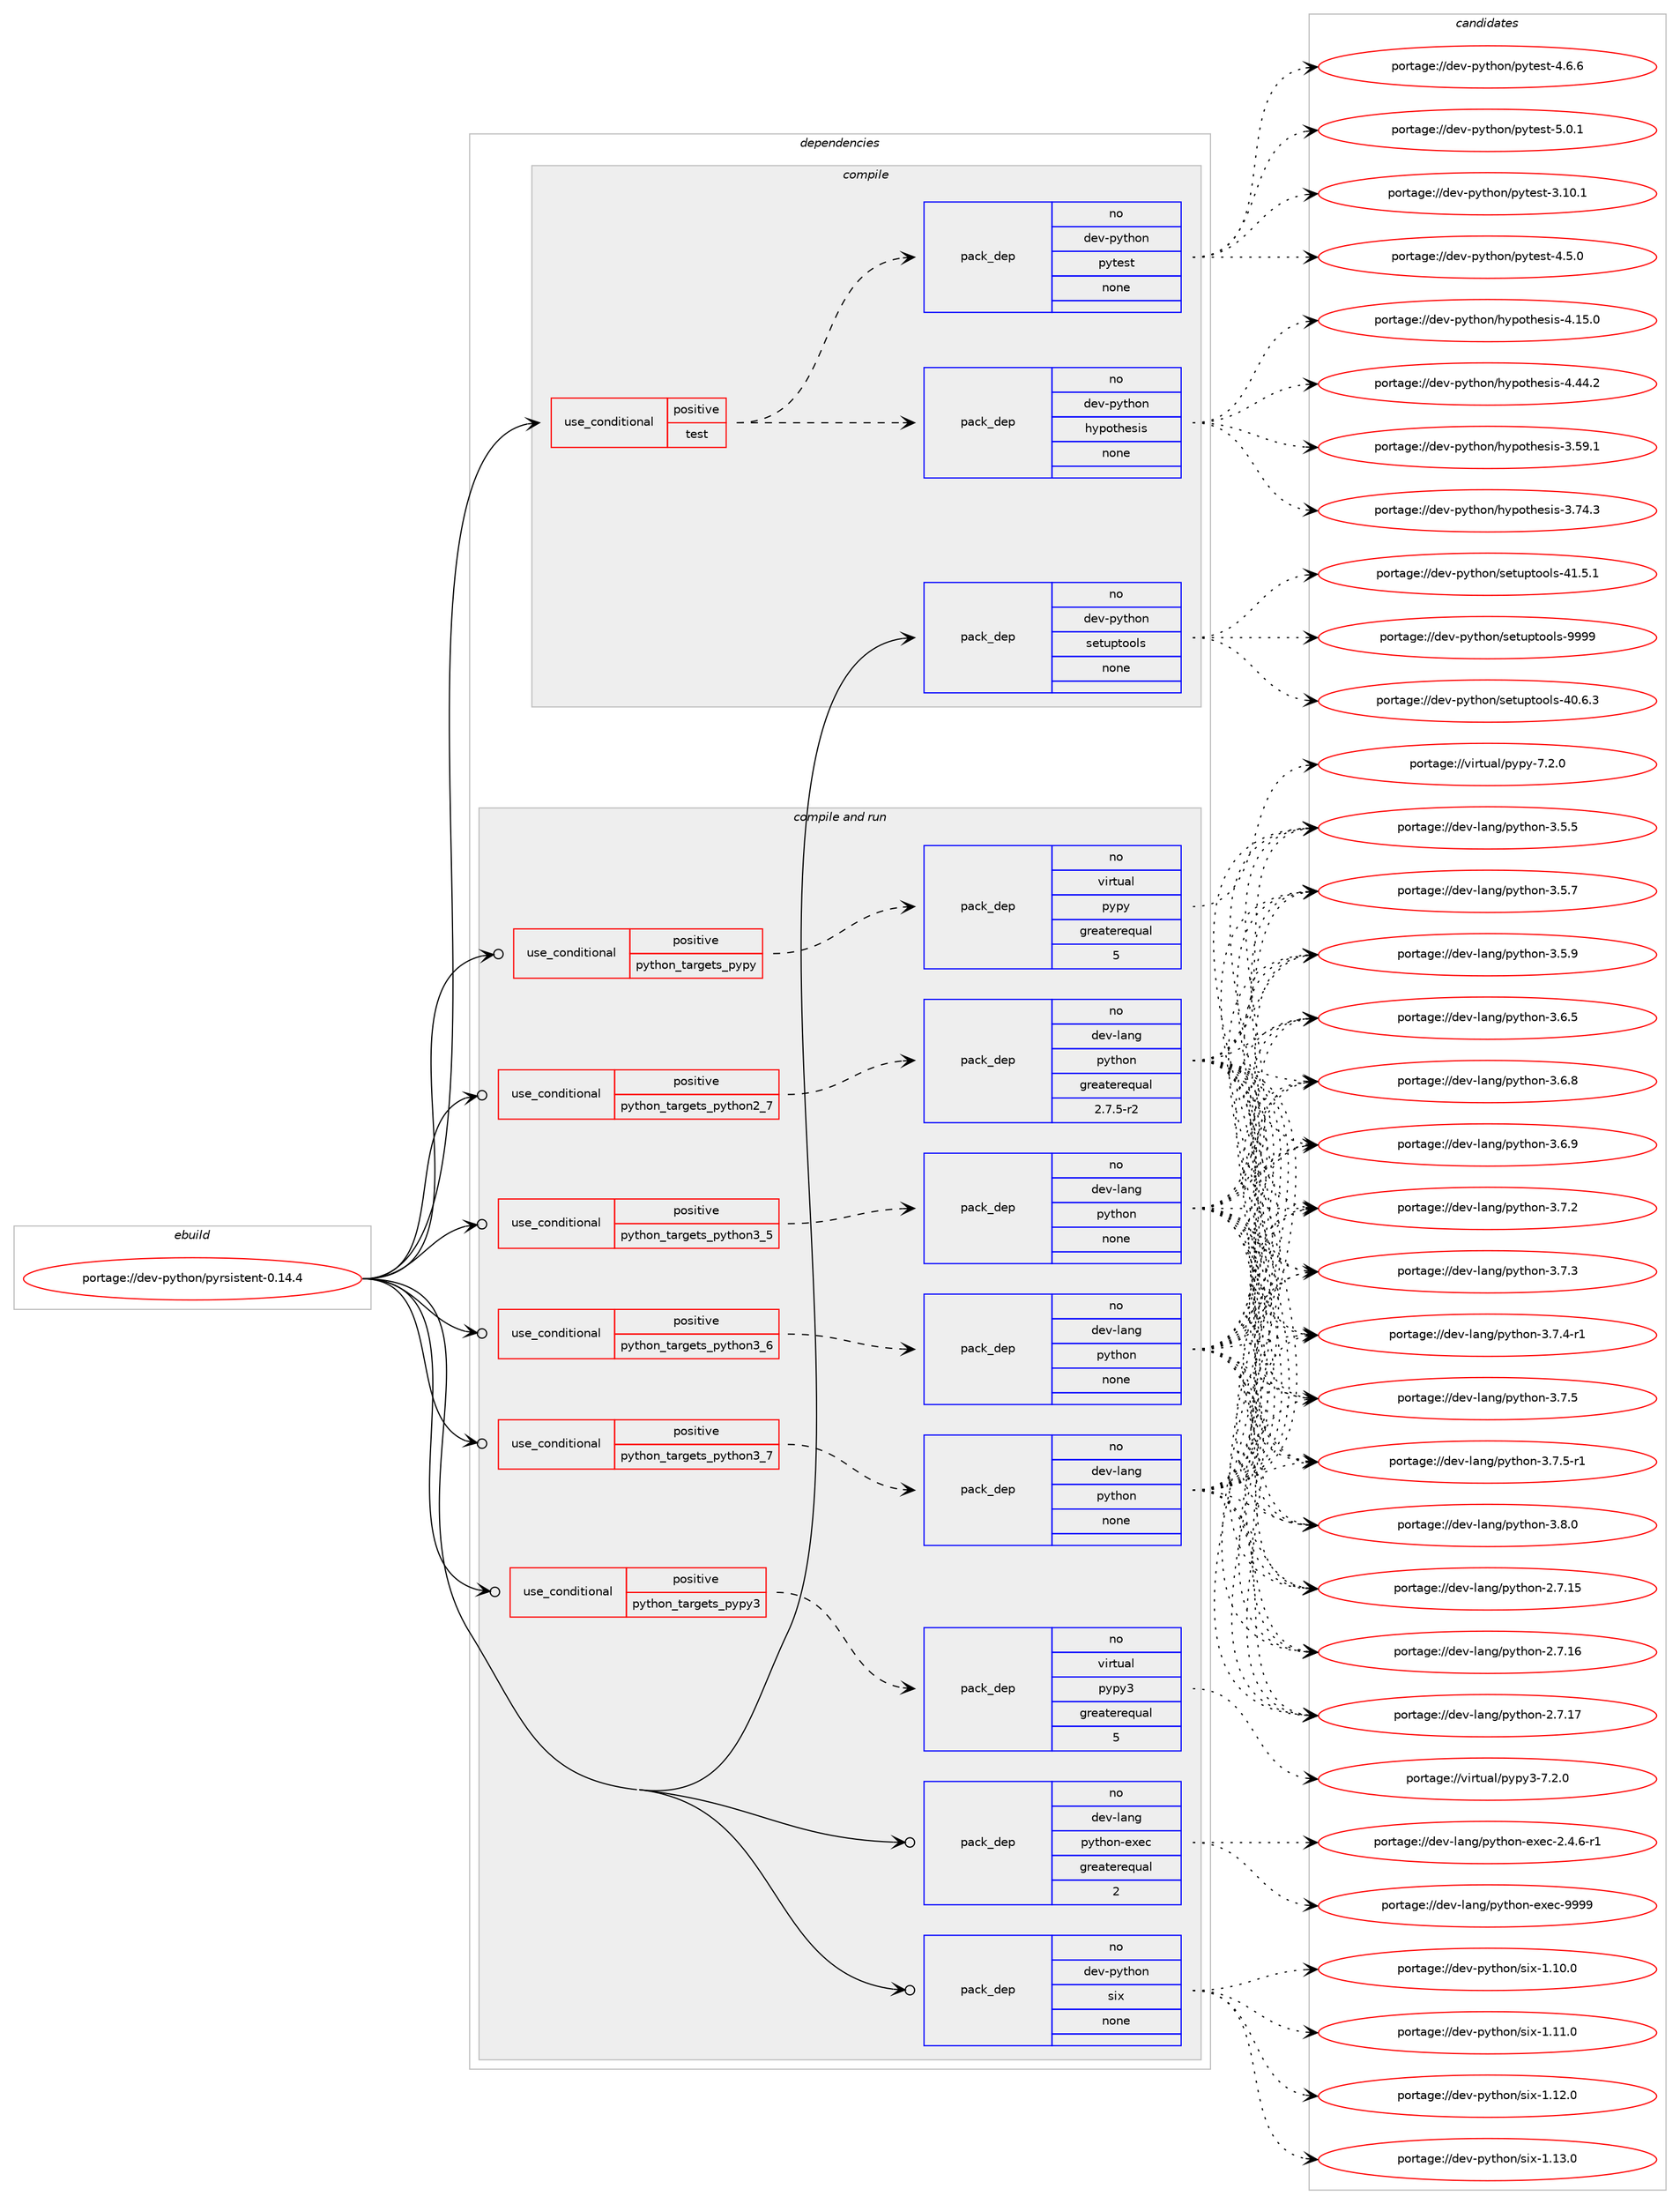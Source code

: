 digraph prolog {

# *************
# Graph options
# *************

newrank=true;
concentrate=true;
compound=true;
graph [rankdir=LR,fontname=Helvetica,fontsize=10,ranksep=1.5];#, ranksep=2.5, nodesep=0.2];
edge  [arrowhead=vee];
node  [fontname=Helvetica,fontsize=10];

# **********
# The ebuild
# **********

subgraph cluster_leftcol {
color=gray;
rank=same;
label=<<i>ebuild</i>>;
id [label="portage://dev-python/pyrsistent-0.14.4", color=red, width=4, href="../dev-python/pyrsistent-0.14.4.svg"];
}

# ****************
# The dependencies
# ****************

subgraph cluster_midcol {
color=gray;
label=<<i>dependencies</i>>;
subgraph cluster_compile {
fillcolor="#eeeeee";
style=filled;
label=<<i>compile</i>>;
subgraph cond36033 {
dependency163467 [label=<<TABLE BORDER="0" CELLBORDER="1" CELLSPACING="0" CELLPADDING="4"><TR><TD ROWSPAN="3" CELLPADDING="10">use_conditional</TD></TR><TR><TD>positive</TD></TR><TR><TD>test</TD></TR></TABLE>>, shape=none, color=red];
subgraph pack124053 {
dependency163468 [label=<<TABLE BORDER="0" CELLBORDER="1" CELLSPACING="0" CELLPADDING="4" WIDTH="220"><TR><TD ROWSPAN="6" CELLPADDING="30">pack_dep</TD></TR><TR><TD WIDTH="110">no</TD></TR><TR><TD>dev-python</TD></TR><TR><TD>hypothesis</TD></TR><TR><TD>none</TD></TR><TR><TD></TD></TR></TABLE>>, shape=none, color=blue];
}
dependency163467:e -> dependency163468:w [weight=20,style="dashed",arrowhead="vee"];
subgraph pack124054 {
dependency163469 [label=<<TABLE BORDER="0" CELLBORDER="1" CELLSPACING="0" CELLPADDING="4" WIDTH="220"><TR><TD ROWSPAN="6" CELLPADDING="30">pack_dep</TD></TR><TR><TD WIDTH="110">no</TD></TR><TR><TD>dev-python</TD></TR><TR><TD>pytest</TD></TR><TR><TD>none</TD></TR><TR><TD></TD></TR></TABLE>>, shape=none, color=blue];
}
dependency163467:e -> dependency163469:w [weight=20,style="dashed",arrowhead="vee"];
}
id:e -> dependency163467:w [weight=20,style="solid",arrowhead="vee"];
subgraph pack124055 {
dependency163470 [label=<<TABLE BORDER="0" CELLBORDER="1" CELLSPACING="0" CELLPADDING="4" WIDTH="220"><TR><TD ROWSPAN="6" CELLPADDING="30">pack_dep</TD></TR><TR><TD WIDTH="110">no</TD></TR><TR><TD>dev-python</TD></TR><TR><TD>setuptools</TD></TR><TR><TD>none</TD></TR><TR><TD></TD></TR></TABLE>>, shape=none, color=blue];
}
id:e -> dependency163470:w [weight=20,style="solid",arrowhead="vee"];
}
subgraph cluster_compileandrun {
fillcolor="#eeeeee";
style=filled;
label=<<i>compile and run</i>>;
subgraph cond36034 {
dependency163471 [label=<<TABLE BORDER="0" CELLBORDER="1" CELLSPACING="0" CELLPADDING="4"><TR><TD ROWSPAN="3" CELLPADDING="10">use_conditional</TD></TR><TR><TD>positive</TD></TR><TR><TD>python_targets_pypy</TD></TR></TABLE>>, shape=none, color=red];
subgraph pack124056 {
dependency163472 [label=<<TABLE BORDER="0" CELLBORDER="1" CELLSPACING="0" CELLPADDING="4" WIDTH="220"><TR><TD ROWSPAN="6" CELLPADDING="30">pack_dep</TD></TR><TR><TD WIDTH="110">no</TD></TR><TR><TD>virtual</TD></TR><TR><TD>pypy</TD></TR><TR><TD>greaterequal</TD></TR><TR><TD>5</TD></TR></TABLE>>, shape=none, color=blue];
}
dependency163471:e -> dependency163472:w [weight=20,style="dashed",arrowhead="vee"];
}
id:e -> dependency163471:w [weight=20,style="solid",arrowhead="odotvee"];
subgraph cond36035 {
dependency163473 [label=<<TABLE BORDER="0" CELLBORDER="1" CELLSPACING="0" CELLPADDING="4"><TR><TD ROWSPAN="3" CELLPADDING="10">use_conditional</TD></TR><TR><TD>positive</TD></TR><TR><TD>python_targets_pypy3</TD></TR></TABLE>>, shape=none, color=red];
subgraph pack124057 {
dependency163474 [label=<<TABLE BORDER="0" CELLBORDER="1" CELLSPACING="0" CELLPADDING="4" WIDTH="220"><TR><TD ROWSPAN="6" CELLPADDING="30">pack_dep</TD></TR><TR><TD WIDTH="110">no</TD></TR><TR><TD>virtual</TD></TR><TR><TD>pypy3</TD></TR><TR><TD>greaterequal</TD></TR><TR><TD>5</TD></TR></TABLE>>, shape=none, color=blue];
}
dependency163473:e -> dependency163474:w [weight=20,style="dashed",arrowhead="vee"];
}
id:e -> dependency163473:w [weight=20,style="solid",arrowhead="odotvee"];
subgraph cond36036 {
dependency163475 [label=<<TABLE BORDER="0" CELLBORDER="1" CELLSPACING="0" CELLPADDING="4"><TR><TD ROWSPAN="3" CELLPADDING="10">use_conditional</TD></TR><TR><TD>positive</TD></TR><TR><TD>python_targets_python2_7</TD></TR></TABLE>>, shape=none, color=red];
subgraph pack124058 {
dependency163476 [label=<<TABLE BORDER="0" CELLBORDER="1" CELLSPACING="0" CELLPADDING="4" WIDTH="220"><TR><TD ROWSPAN="6" CELLPADDING="30">pack_dep</TD></TR><TR><TD WIDTH="110">no</TD></TR><TR><TD>dev-lang</TD></TR><TR><TD>python</TD></TR><TR><TD>greaterequal</TD></TR><TR><TD>2.7.5-r2</TD></TR></TABLE>>, shape=none, color=blue];
}
dependency163475:e -> dependency163476:w [weight=20,style="dashed",arrowhead="vee"];
}
id:e -> dependency163475:w [weight=20,style="solid",arrowhead="odotvee"];
subgraph cond36037 {
dependency163477 [label=<<TABLE BORDER="0" CELLBORDER="1" CELLSPACING="0" CELLPADDING="4"><TR><TD ROWSPAN="3" CELLPADDING="10">use_conditional</TD></TR><TR><TD>positive</TD></TR><TR><TD>python_targets_python3_5</TD></TR></TABLE>>, shape=none, color=red];
subgraph pack124059 {
dependency163478 [label=<<TABLE BORDER="0" CELLBORDER="1" CELLSPACING="0" CELLPADDING="4" WIDTH="220"><TR><TD ROWSPAN="6" CELLPADDING="30">pack_dep</TD></TR><TR><TD WIDTH="110">no</TD></TR><TR><TD>dev-lang</TD></TR><TR><TD>python</TD></TR><TR><TD>none</TD></TR><TR><TD></TD></TR></TABLE>>, shape=none, color=blue];
}
dependency163477:e -> dependency163478:w [weight=20,style="dashed",arrowhead="vee"];
}
id:e -> dependency163477:w [weight=20,style="solid",arrowhead="odotvee"];
subgraph cond36038 {
dependency163479 [label=<<TABLE BORDER="0" CELLBORDER="1" CELLSPACING="0" CELLPADDING="4"><TR><TD ROWSPAN="3" CELLPADDING="10">use_conditional</TD></TR><TR><TD>positive</TD></TR><TR><TD>python_targets_python3_6</TD></TR></TABLE>>, shape=none, color=red];
subgraph pack124060 {
dependency163480 [label=<<TABLE BORDER="0" CELLBORDER="1" CELLSPACING="0" CELLPADDING="4" WIDTH="220"><TR><TD ROWSPAN="6" CELLPADDING="30">pack_dep</TD></TR><TR><TD WIDTH="110">no</TD></TR><TR><TD>dev-lang</TD></TR><TR><TD>python</TD></TR><TR><TD>none</TD></TR><TR><TD></TD></TR></TABLE>>, shape=none, color=blue];
}
dependency163479:e -> dependency163480:w [weight=20,style="dashed",arrowhead="vee"];
}
id:e -> dependency163479:w [weight=20,style="solid",arrowhead="odotvee"];
subgraph cond36039 {
dependency163481 [label=<<TABLE BORDER="0" CELLBORDER="1" CELLSPACING="0" CELLPADDING="4"><TR><TD ROWSPAN="3" CELLPADDING="10">use_conditional</TD></TR><TR><TD>positive</TD></TR><TR><TD>python_targets_python3_7</TD></TR></TABLE>>, shape=none, color=red];
subgraph pack124061 {
dependency163482 [label=<<TABLE BORDER="0" CELLBORDER="1" CELLSPACING="0" CELLPADDING="4" WIDTH="220"><TR><TD ROWSPAN="6" CELLPADDING="30">pack_dep</TD></TR><TR><TD WIDTH="110">no</TD></TR><TR><TD>dev-lang</TD></TR><TR><TD>python</TD></TR><TR><TD>none</TD></TR><TR><TD></TD></TR></TABLE>>, shape=none, color=blue];
}
dependency163481:e -> dependency163482:w [weight=20,style="dashed",arrowhead="vee"];
}
id:e -> dependency163481:w [weight=20,style="solid",arrowhead="odotvee"];
subgraph pack124062 {
dependency163483 [label=<<TABLE BORDER="0" CELLBORDER="1" CELLSPACING="0" CELLPADDING="4" WIDTH="220"><TR><TD ROWSPAN="6" CELLPADDING="30">pack_dep</TD></TR><TR><TD WIDTH="110">no</TD></TR><TR><TD>dev-lang</TD></TR><TR><TD>python-exec</TD></TR><TR><TD>greaterequal</TD></TR><TR><TD>2</TD></TR></TABLE>>, shape=none, color=blue];
}
id:e -> dependency163483:w [weight=20,style="solid",arrowhead="odotvee"];
subgraph pack124063 {
dependency163484 [label=<<TABLE BORDER="0" CELLBORDER="1" CELLSPACING="0" CELLPADDING="4" WIDTH="220"><TR><TD ROWSPAN="6" CELLPADDING="30">pack_dep</TD></TR><TR><TD WIDTH="110">no</TD></TR><TR><TD>dev-python</TD></TR><TR><TD>six</TD></TR><TR><TD>none</TD></TR><TR><TD></TD></TR></TABLE>>, shape=none, color=blue];
}
id:e -> dependency163484:w [weight=20,style="solid",arrowhead="odotvee"];
}
subgraph cluster_run {
fillcolor="#eeeeee";
style=filled;
label=<<i>run</i>>;
}
}

# **************
# The candidates
# **************

subgraph cluster_choices {
rank=same;
color=gray;
label=<<i>candidates</i>>;

subgraph choice124053 {
color=black;
nodesep=1;
choiceportage100101118451121211161041111104710412111211111610410111510511545514653574649 [label="portage://dev-python/hypothesis-3.59.1", color=red, width=4,href="../dev-python/hypothesis-3.59.1.svg"];
choiceportage100101118451121211161041111104710412111211111610410111510511545514655524651 [label="portage://dev-python/hypothesis-3.74.3", color=red, width=4,href="../dev-python/hypothesis-3.74.3.svg"];
choiceportage100101118451121211161041111104710412111211111610410111510511545524649534648 [label="portage://dev-python/hypothesis-4.15.0", color=red, width=4,href="../dev-python/hypothesis-4.15.0.svg"];
choiceportage100101118451121211161041111104710412111211111610410111510511545524652524650 [label="portage://dev-python/hypothesis-4.44.2", color=red, width=4,href="../dev-python/hypothesis-4.44.2.svg"];
dependency163468:e -> choiceportage100101118451121211161041111104710412111211111610410111510511545514653574649:w [style=dotted,weight="100"];
dependency163468:e -> choiceportage100101118451121211161041111104710412111211111610410111510511545514655524651:w [style=dotted,weight="100"];
dependency163468:e -> choiceportage100101118451121211161041111104710412111211111610410111510511545524649534648:w [style=dotted,weight="100"];
dependency163468:e -> choiceportage100101118451121211161041111104710412111211111610410111510511545524652524650:w [style=dotted,weight="100"];
}
subgraph choice124054 {
color=black;
nodesep=1;
choiceportage100101118451121211161041111104711212111610111511645514649484649 [label="portage://dev-python/pytest-3.10.1", color=red, width=4,href="../dev-python/pytest-3.10.1.svg"];
choiceportage1001011184511212111610411111047112121116101115116455246534648 [label="portage://dev-python/pytest-4.5.0", color=red, width=4,href="../dev-python/pytest-4.5.0.svg"];
choiceportage1001011184511212111610411111047112121116101115116455246544654 [label="portage://dev-python/pytest-4.6.6", color=red, width=4,href="../dev-python/pytest-4.6.6.svg"];
choiceportage1001011184511212111610411111047112121116101115116455346484649 [label="portage://dev-python/pytest-5.0.1", color=red, width=4,href="../dev-python/pytest-5.0.1.svg"];
dependency163469:e -> choiceportage100101118451121211161041111104711212111610111511645514649484649:w [style=dotted,weight="100"];
dependency163469:e -> choiceportage1001011184511212111610411111047112121116101115116455246534648:w [style=dotted,weight="100"];
dependency163469:e -> choiceportage1001011184511212111610411111047112121116101115116455246544654:w [style=dotted,weight="100"];
dependency163469:e -> choiceportage1001011184511212111610411111047112121116101115116455346484649:w [style=dotted,weight="100"];
}
subgraph choice124055 {
color=black;
nodesep=1;
choiceportage100101118451121211161041111104711510111611711211611111110811545524846544651 [label="portage://dev-python/setuptools-40.6.3", color=red, width=4,href="../dev-python/setuptools-40.6.3.svg"];
choiceportage100101118451121211161041111104711510111611711211611111110811545524946534649 [label="portage://dev-python/setuptools-41.5.1", color=red, width=4,href="../dev-python/setuptools-41.5.1.svg"];
choiceportage10010111845112121116104111110471151011161171121161111111081154557575757 [label="portage://dev-python/setuptools-9999", color=red, width=4,href="../dev-python/setuptools-9999.svg"];
dependency163470:e -> choiceportage100101118451121211161041111104711510111611711211611111110811545524846544651:w [style=dotted,weight="100"];
dependency163470:e -> choiceportage100101118451121211161041111104711510111611711211611111110811545524946534649:w [style=dotted,weight="100"];
dependency163470:e -> choiceportage10010111845112121116104111110471151011161171121161111111081154557575757:w [style=dotted,weight="100"];
}
subgraph choice124056 {
color=black;
nodesep=1;
choiceportage1181051141161179710847112121112121455546504648 [label="portage://virtual/pypy-7.2.0", color=red, width=4,href="../virtual/pypy-7.2.0.svg"];
dependency163472:e -> choiceportage1181051141161179710847112121112121455546504648:w [style=dotted,weight="100"];
}
subgraph choice124057 {
color=black;
nodesep=1;
choiceportage118105114116117971084711212111212151455546504648 [label="portage://virtual/pypy3-7.2.0", color=red, width=4,href="../virtual/pypy3-7.2.0.svg"];
dependency163474:e -> choiceportage118105114116117971084711212111212151455546504648:w [style=dotted,weight="100"];
}
subgraph choice124058 {
color=black;
nodesep=1;
choiceportage10010111845108971101034711212111610411111045504655464953 [label="portage://dev-lang/python-2.7.15", color=red, width=4,href="../dev-lang/python-2.7.15.svg"];
choiceportage10010111845108971101034711212111610411111045504655464954 [label="portage://dev-lang/python-2.7.16", color=red, width=4,href="../dev-lang/python-2.7.16.svg"];
choiceportage10010111845108971101034711212111610411111045504655464955 [label="portage://dev-lang/python-2.7.17", color=red, width=4,href="../dev-lang/python-2.7.17.svg"];
choiceportage100101118451089711010347112121116104111110455146534653 [label="portage://dev-lang/python-3.5.5", color=red, width=4,href="../dev-lang/python-3.5.5.svg"];
choiceportage100101118451089711010347112121116104111110455146534655 [label="portage://dev-lang/python-3.5.7", color=red, width=4,href="../dev-lang/python-3.5.7.svg"];
choiceportage100101118451089711010347112121116104111110455146534657 [label="portage://dev-lang/python-3.5.9", color=red, width=4,href="../dev-lang/python-3.5.9.svg"];
choiceportage100101118451089711010347112121116104111110455146544653 [label="portage://dev-lang/python-3.6.5", color=red, width=4,href="../dev-lang/python-3.6.5.svg"];
choiceportage100101118451089711010347112121116104111110455146544656 [label="portage://dev-lang/python-3.6.8", color=red, width=4,href="../dev-lang/python-3.6.8.svg"];
choiceportage100101118451089711010347112121116104111110455146544657 [label="portage://dev-lang/python-3.6.9", color=red, width=4,href="../dev-lang/python-3.6.9.svg"];
choiceportage100101118451089711010347112121116104111110455146554650 [label="portage://dev-lang/python-3.7.2", color=red, width=4,href="../dev-lang/python-3.7.2.svg"];
choiceportage100101118451089711010347112121116104111110455146554651 [label="portage://dev-lang/python-3.7.3", color=red, width=4,href="../dev-lang/python-3.7.3.svg"];
choiceportage1001011184510897110103471121211161041111104551465546524511449 [label="portage://dev-lang/python-3.7.4-r1", color=red, width=4,href="../dev-lang/python-3.7.4-r1.svg"];
choiceportage100101118451089711010347112121116104111110455146554653 [label="portage://dev-lang/python-3.7.5", color=red, width=4,href="../dev-lang/python-3.7.5.svg"];
choiceportage1001011184510897110103471121211161041111104551465546534511449 [label="portage://dev-lang/python-3.7.5-r1", color=red, width=4,href="../dev-lang/python-3.7.5-r1.svg"];
choiceportage100101118451089711010347112121116104111110455146564648 [label="portage://dev-lang/python-3.8.0", color=red, width=4,href="../dev-lang/python-3.8.0.svg"];
dependency163476:e -> choiceportage10010111845108971101034711212111610411111045504655464953:w [style=dotted,weight="100"];
dependency163476:e -> choiceportage10010111845108971101034711212111610411111045504655464954:w [style=dotted,weight="100"];
dependency163476:e -> choiceportage10010111845108971101034711212111610411111045504655464955:w [style=dotted,weight="100"];
dependency163476:e -> choiceportage100101118451089711010347112121116104111110455146534653:w [style=dotted,weight="100"];
dependency163476:e -> choiceportage100101118451089711010347112121116104111110455146534655:w [style=dotted,weight="100"];
dependency163476:e -> choiceportage100101118451089711010347112121116104111110455146534657:w [style=dotted,weight="100"];
dependency163476:e -> choiceportage100101118451089711010347112121116104111110455146544653:w [style=dotted,weight="100"];
dependency163476:e -> choiceportage100101118451089711010347112121116104111110455146544656:w [style=dotted,weight="100"];
dependency163476:e -> choiceportage100101118451089711010347112121116104111110455146544657:w [style=dotted,weight="100"];
dependency163476:e -> choiceportage100101118451089711010347112121116104111110455146554650:w [style=dotted,weight="100"];
dependency163476:e -> choiceportage100101118451089711010347112121116104111110455146554651:w [style=dotted,weight="100"];
dependency163476:e -> choiceportage1001011184510897110103471121211161041111104551465546524511449:w [style=dotted,weight="100"];
dependency163476:e -> choiceportage100101118451089711010347112121116104111110455146554653:w [style=dotted,weight="100"];
dependency163476:e -> choiceportage1001011184510897110103471121211161041111104551465546534511449:w [style=dotted,weight="100"];
dependency163476:e -> choiceportage100101118451089711010347112121116104111110455146564648:w [style=dotted,weight="100"];
}
subgraph choice124059 {
color=black;
nodesep=1;
choiceportage10010111845108971101034711212111610411111045504655464953 [label="portage://dev-lang/python-2.7.15", color=red, width=4,href="../dev-lang/python-2.7.15.svg"];
choiceportage10010111845108971101034711212111610411111045504655464954 [label="portage://dev-lang/python-2.7.16", color=red, width=4,href="../dev-lang/python-2.7.16.svg"];
choiceportage10010111845108971101034711212111610411111045504655464955 [label="portage://dev-lang/python-2.7.17", color=red, width=4,href="../dev-lang/python-2.7.17.svg"];
choiceportage100101118451089711010347112121116104111110455146534653 [label="portage://dev-lang/python-3.5.5", color=red, width=4,href="../dev-lang/python-3.5.5.svg"];
choiceportage100101118451089711010347112121116104111110455146534655 [label="portage://dev-lang/python-3.5.7", color=red, width=4,href="../dev-lang/python-3.5.7.svg"];
choiceportage100101118451089711010347112121116104111110455146534657 [label="portage://dev-lang/python-3.5.9", color=red, width=4,href="../dev-lang/python-3.5.9.svg"];
choiceportage100101118451089711010347112121116104111110455146544653 [label="portage://dev-lang/python-3.6.5", color=red, width=4,href="../dev-lang/python-3.6.5.svg"];
choiceportage100101118451089711010347112121116104111110455146544656 [label="portage://dev-lang/python-3.6.8", color=red, width=4,href="../dev-lang/python-3.6.8.svg"];
choiceportage100101118451089711010347112121116104111110455146544657 [label="portage://dev-lang/python-3.6.9", color=red, width=4,href="../dev-lang/python-3.6.9.svg"];
choiceportage100101118451089711010347112121116104111110455146554650 [label="portage://dev-lang/python-3.7.2", color=red, width=4,href="../dev-lang/python-3.7.2.svg"];
choiceportage100101118451089711010347112121116104111110455146554651 [label="portage://dev-lang/python-3.7.3", color=red, width=4,href="../dev-lang/python-3.7.3.svg"];
choiceportage1001011184510897110103471121211161041111104551465546524511449 [label="portage://dev-lang/python-3.7.4-r1", color=red, width=4,href="../dev-lang/python-3.7.4-r1.svg"];
choiceportage100101118451089711010347112121116104111110455146554653 [label="portage://dev-lang/python-3.7.5", color=red, width=4,href="../dev-lang/python-3.7.5.svg"];
choiceportage1001011184510897110103471121211161041111104551465546534511449 [label="portage://dev-lang/python-3.7.5-r1", color=red, width=4,href="../dev-lang/python-3.7.5-r1.svg"];
choiceportage100101118451089711010347112121116104111110455146564648 [label="portage://dev-lang/python-3.8.0", color=red, width=4,href="../dev-lang/python-3.8.0.svg"];
dependency163478:e -> choiceportage10010111845108971101034711212111610411111045504655464953:w [style=dotted,weight="100"];
dependency163478:e -> choiceportage10010111845108971101034711212111610411111045504655464954:w [style=dotted,weight="100"];
dependency163478:e -> choiceportage10010111845108971101034711212111610411111045504655464955:w [style=dotted,weight="100"];
dependency163478:e -> choiceportage100101118451089711010347112121116104111110455146534653:w [style=dotted,weight="100"];
dependency163478:e -> choiceportage100101118451089711010347112121116104111110455146534655:w [style=dotted,weight="100"];
dependency163478:e -> choiceportage100101118451089711010347112121116104111110455146534657:w [style=dotted,weight="100"];
dependency163478:e -> choiceportage100101118451089711010347112121116104111110455146544653:w [style=dotted,weight="100"];
dependency163478:e -> choiceportage100101118451089711010347112121116104111110455146544656:w [style=dotted,weight="100"];
dependency163478:e -> choiceportage100101118451089711010347112121116104111110455146544657:w [style=dotted,weight="100"];
dependency163478:e -> choiceportage100101118451089711010347112121116104111110455146554650:w [style=dotted,weight="100"];
dependency163478:e -> choiceportage100101118451089711010347112121116104111110455146554651:w [style=dotted,weight="100"];
dependency163478:e -> choiceportage1001011184510897110103471121211161041111104551465546524511449:w [style=dotted,weight="100"];
dependency163478:e -> choiceportage100101118451089711010347112121116104111110455146554653:w [style=dotted,weight="100"];
dependency163478:e -> choiceportage1001011184510897110103471121211161041111104551465546534511449:w [style=dotted,weight="100"];
dependency163478:e -> choiceportage100101118451089711010347112121116104111110455146564648:w [style=dotted,weight="100"];
}
subgraph choice124060 {
color=black;
nodesep=1;
choiceportage10010111845108971101034711212111610411111045504655464953 [label="portage://dev-lang/python-2.7.15", color=red, width=4,href="../dev-lang/python-2.7.15.svg"];
choiceportage10010111845108971101034711212111610411111045504655464954 [label="portage://dev-lang/python-2.7.16", color=red, width=4,href="../dev-lang/python-2.7.16.svg"];
choiceportage10010111845108971101034711212111610411111045504655464955 [label="portage://dev-lang/python-2.7.17", color=red, width=4,href="../dev-lang/python-2.7.17.svg"];
choiceportage100101118451089711010347112121116104111110455146534653 [label="portage://dev-lang/python-3.5.5", color=red, width=4,href="../dev-lang/python-3.5.5.svg"];
choiceportage100101118451089711010347112121116104111110455146534655 [label="portage://dev-lang/python-3.5.7", color=red, width=4,href="../dev-lang/python-3.5.7.svg"];
choiceportage100101118451089711010347112121116104111110455146534657 [label="portage://dev-lang/python-3.5.9", color=red, width=4,href="../dev-lang/python-3.5.9.svg"];
choiceportage100101118451089711010347112121116104111110455146544653 [label="portage://dev-lang/python-3.6.5", color=red, width=4,href="../dev-lang/python-3.6.5.svg"];
choiceportage100101118451089711010347112121116104111110455146544656 [label="portage://dev-lang/python-3.6.8", color=red, width=4,href="../dev-lang/python-3.6.8.svg"];
choiceportage100101118451089711010347112121116104111110455146544657 [label="portage://dev-lang/python-3.6.9", color=red, width=4,href="../dev-lang/python-3.6.9.svg"];
choiceportage100101118451089711010347112121116104111110455146554650 [label="portage://dev-lang/python-3.7.2", color=red, width=4,href="../dev-lang/python-3.7.2.svg"];
choiceportage100101118451089711010347112121116104111110455146554651 [label="portage://dev-lang/python-3.7.3", color=red, width=4,href="../dev-lang/python-3.7.3.svg"];
choiceportage1001011184510897110103471121211161041111104551465546524511449 [label="portage://dev-lang/python-3.7.4-r1", color=red, width=4,href="../dev-lang/python-3.7.4-r1.svg"];
choiceportage100101118451089711010347112121116104111110455146554653 [label="portage://dev-lang/python-3.7.5", color=red, width=4,href="../dev-lang/python-3.7.5.svg"];
choiceportage1001011184510897110103471121211161041111104551465546534511449 [label="portage://dev-lang/python-3.7.5-r1", color=red, width=4,href="../dev-lang/python-3.7.5-r1.svg"];
choiceportage100101118451089711010347112121116104111110455146564648 [label="portage://dev-lang/python-3.8.0", color=red, width=4,href="../dev-lang/python-3.8.0.svg"];
dependency163480:e -> choiceportage10010111845108971101034711212111610411111045504655464953:w [style=dotted,weight="100"];
dependency163480:e -> choiceportage10010111845108971101034711212111610411111045504655464954:w [style=dotted,weight="100"];
dependency163480:e -> choiceportage10010111845108971101034711212111610411111045504655464955:w [style=dotted,weight="100"];
dependency163480:e -> choiceportage100101118451089711010347112121116104111110455146534653:w [style=dotted,weight="100"];
dependency163480:e -> choiceportage100101118451089711010347112121116104111110455146534655:w [style=dotted,weight="100"];
dependency163480:e -> choiceportage100101118451089711010347112121116104111110455146534657:w [style=dotted,weight="100"];
dependency163480:e -> choiceportage100101118451089711010347112121116104111110455146544653:w [style=dotted,weight="100"];
dependency163480:e -> choiceportage100101118451089711010347112121116104111110455146544656:w [style=dotted,weight="100"];
dependency163480:e -> choiceportage100101118451089711010347112121116104111110455146544657:w [style=dotted,weight="100"];
dependency163480:e -> choiceportage100101118451089711010347112121116104111110455146554650:w [style=dotted,weight="100"];
dependency163480:e -> choiceportage100101118451089711010347112121116104111110455146554651:w [style=dotted,weight="100"];
dependency163480:e -> choiceportage1001011184510897110103471121211161041111104551465546524511449:w [style=dotted,weight="100"];
dependency163480:e -> choiceportage100101118451089711010347112121116104111110455146554653:w [style=dotted,weight="100"];
dependency163480:e -> choiceportage1001011184510897110103471121211161041111104551465546534511449:w [style=dotted,weight="100"];
dependency163480:e -> choiceportage100101118451089711010347112121116104111110455146564648:w [style=dotted,weight="100"];
}
subgraph choice124061 {
color=black;
nodesep=1;
choiceportage10010111845108971101034711212111610411111045504655464953 [label="portage://dev-lang/python-2.7.15", color=red, width=4,href="../dev-lang/python-2.7.15.svg"];
choiceportage10010111845108971101034711212111610411111045504655464954 [label="portage://dev-lang/python-2.7.16", color=red, width=4,href="../dev-lang/python-2.7.16.svg"];
choiceportage10010111845108971101034711212111610411111045504655464955 [label="portage://dev-lang/python-2.7.17", color=red, width=4,href="../dev-lang/python-2.7.17.svg"];
choiceportage100101118451089711010347112121116104111110455146534653 [label="portage://dev-lang/python-3.5.5", color=red, width=4,href="../dev-lang/python-3.5.5.svg"];
choiceportage100101118451089711010347112121116104111110455146534655 [label="portage://dev-lang/python-3.5.7", color=red, width=4,href="../dev-lang/python-3.5.7.svg"];
choiceportage100101118451089711010347112121116104111110455146534657 [label="portage://dev-lang/python-3.5.9", color=red, width=4,href="../dev-lang/python-3.5.9.svg"];
choiceportage100101118451089711010347112121116104111110455146544653 [label="portage://dev-lang/python-3.6.5", color=red, width=4,href="../dev-lang/python-3.6.5.svg"];
choiceportage100101118451089711010347112121116104111110455146544656 [label="portage://dev-lang/python-3.6.8", color=red, width=4,href="../dev-lang/python-3.6.8.svg"];
choiceportage100101118451089711010347112121116104111110455146544657 [label="portage://dev-lang/python-3.6.9", color=red, width=4,href="../dev-lang/python-3.6.9.svg"];
choiceportage100101118451089711010347112121116104111110455146554650 [label="portage://dev-lang/python-3.7.2", color=red, width=4,href="../dev-lang/python-3.7.2.svg"];
choiceportage100101118451089711010347112121116104111110455146554651 [label="portage://dev-lang/python-3.7.3", color=red, width=4,href="../dev-lang/python-3.7.3.svg"];
choiceportage1001011184510897110103471121211161041111104551465546524511449 [label="portage://dev-lang/python-3.7.4-r1", color=red, width=4,href="../dev-lang/python-3.7.4-r1.svg"];
choiceportage100101118451089711010347112121116104111110455146554653 [label="portage://dev-lang/python-3.7.5", color=red, width=4,href="../dev-lang/python-3.7.5.svg"];
choiceportage1001011184510897110103471121211161041111104551465546534511449 [label="portage://dev-lang/python-3.7.5-r1", color=red, width=4,href="../dev-lang/python-3.7.5-r1.svg"];
choiceportage100101118451089711010347112121116104111110455146564648 [label="portage://dev-lang/python-3.8.0", color=red, width=4,href="../dev-lang/python-3.8.0.svg"];
dependency163482:e -> choiceportage10010111845108971101034711212111610411111045504655464953:w [style=dotted,weight="100"];
dependency163482:e -> choiceportage10010111845108971101034711212111610411111045504655464954:w [style=dotted,weight="100"];
dependency163482:e -> choiceportage10010111845108971101034711212111610411111045504655464955:w [style=dotted,weight="100"];
dependency163482:e -> choiceportage100101118451089711010347112121116104111110455146534653:w [style=dotted,weight="100"];
dependency163482:e -> choiceportage100101118451089711010347112121116104111110455146534655:w [style=dotted,weight="100"];
dependency163482:e -> choiceportage100101118451089711010347112121116104111110455146534657:w [style=dotted,weight="100"];
dependency163482:e -> choiceportage100101118451089711010347112121116104111110455146544653:w [style=dotted,weight="100"];
dependency163482:e -> choiceportage100101118451089711010347112121116104111110455146544656:w [style=dotted,weight="100"];
dependency163482:e -> choiceportage100101118451089711010347112121116104111110455146544657:w [style=dotted,weight="100"];
dependency163482:e -> choiceportage100101118451089711010347112121116104111110455146554650:w [style=dotted,weight="100"];
dependency163482:e -> choiceportage100101118451089711010347112121116104111110455146554651:w [style=dotted,weight="100"];
dependency163482:e -> choiceportage1001011184510897110103471121211161041111104551465546524511449:w [style=dotted,weight="100"];
dependency163482:e -> choiceportage100101118451089711010347112121116104111110455146554653:w [style=dotted,weight="100"];
dependency163482:e -> choiceportage1001011184510897110103471121211161041111104551465546534511449:w [style=dotted,weight="100"];
dependency163482:e -> choiceportage100101118451089711010347112121116104111110455146564648:w [style=dotted,weight="100"];
}
subgraph choice124062 {
color=black;
nodesep=1;
choiceportage10010111845108971101034711212111610411111045101120101994550465246544511449 [label="portage://dev-lang/python-exec-2.4.6-r1", color=red, width=4,href="../dev-lang/python-exec-2.4.6-r1.svg"];
choiceportage10010111845108971101034711212111610411111045101120101994557575757 [label="portage://dev-lang/python-exec-9999", color=red, width=4,href="../dev-lang/python-exec-9999.svg"];
dependency163483:e -> choiceportage10010111845108971101034711212111610411111045101120101994550465246544511449:w [style=dotted,weight="100"];
dependency163483:e -> choiceportage10010111845108971101034711212111610411111045101120101994557575757:w [style=dotted,weight="100"];
}
subgraph choice124063 {
color=black;
nodesep=1;
choiceportage100101118451121211161041111104711510512045494649484648 [label="portage://dev-python/six-1.10.0", color=red, width=4,href="../dev-python/six-1.10.0.svg"];
choiceportage100101118451121211161041111104711510512045494649494648 [label="portage://dev-python/six-1.11.0", color=red, width=4,href="../dev-python/six-1.11.0.svg"];
choiceportage100101118451121211161041111104711510512045494649504648 [label="portage://dev-python/six-1.12.0", color=red, width=4,href="../dev-python/six-1.12.0.svg"];
choiceportage100101118451121211161041111104711510512045494649514648 [label="portage://dev-python/six-1.13.0", color=red, width=4,href="../dev-python/six-1.13.0.svg"];
dependency163484:e -> choiceportage100101118451121211161041111104711510512045494649484648:w [style=dotted,weight="100"];
dependency163484:e -> choiceportage100101118451121211161041111104711510512045494649494648:w [style=dotted,weight="100"];
dependency163484:e -> choiceportage100101118451121211161041111104711510512045494649504648:w [style=dotted,weight="100"];
dependency163484:e -> choiceportage100101118451121211161041111104711510512045494649514648:w [style=dotted,weight="100"];
}
}

}
